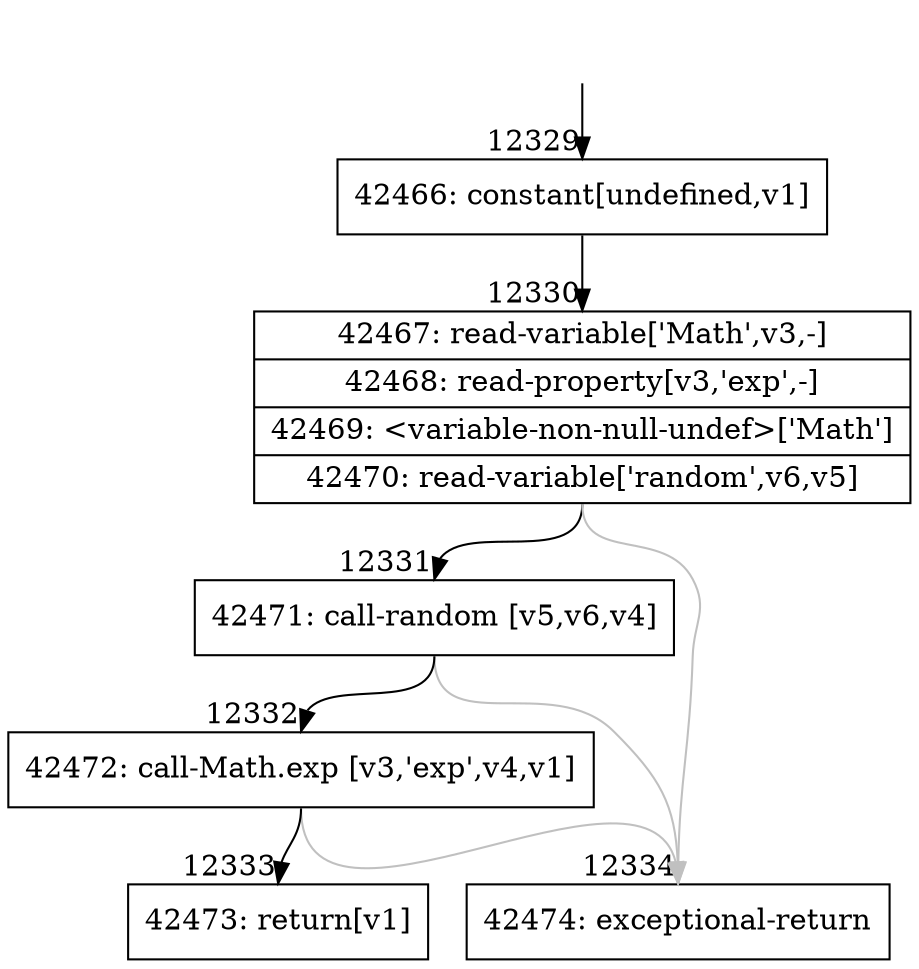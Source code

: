 digraph {
rankdir="TD"
BB_entry1135[shape=none,label=""];
BB_entry1135 -> BB12329 [tailport=s, headport=n, headlabel="    12329"]
BB12329 [shape=record label="{42466: constant[undefined,v1]}" ] 
BB12329 -> BB12330 [tailport=s, headport=n, headlabel="      12330"]
BB12330 [shape=record label="{42467: read-variable['Math',v3,-]|42468: read-property[v3,'exp',-]|42469: \<variable-non-null-undef\>['Math']|42470: read-variable['random',v6,v5]}" ] 
BB12330 -> BB12331 [tailport=s, headport=n, headlabel="      12331"]
BB12330 -> BB12334 [tailport=s, headport=n, color=gray, headlabel="      12334"]
BB12331 [shape=record label="{42471: call-random [v5,v6,v4]}" ] 
BB12331 -> BB12332 [tailport=s, headport=n, headlabel="      12332"]
BB12331 -> BB12334 [tailport=s, headport=n, color=gray]
BB12332 [shape=record label="{42472: call-Math.exp [v3,'exp',v4,v1]}" ] 
BB12332 -> BB12333 [tailport=s, headport=n, headlabel="      12333"]
BB12332 -> BB12334 [tailport=s, headport=n, color=gray]
BB12333 [shape=record label="{42473: return[v1]}" ] 
BB12334 [shape=record label="{42474: exceptional-return}" ] 
//#$~ 7413
}
